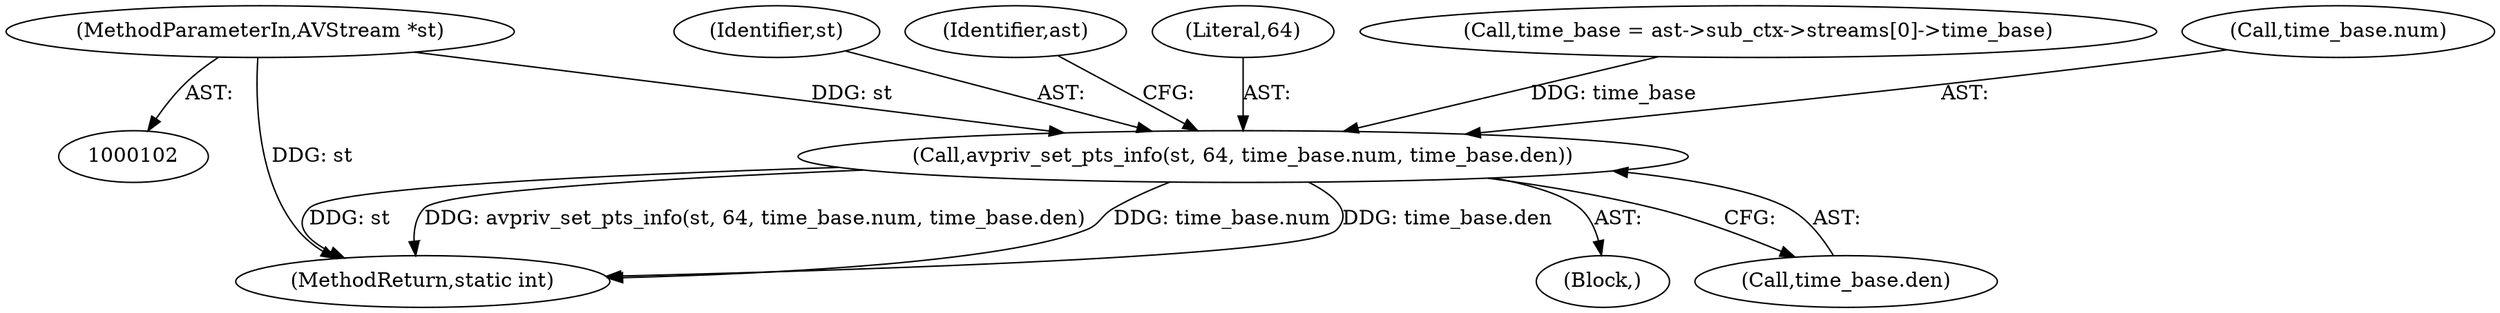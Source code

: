 digraph "0_FFmpeg_a5d849b149ca67ced2d271dc84db0bc95a548abb@pointer" {
"1000104" [label="(MethodParameterIn,AVStream *st)"];
"1000347" [label="(Call,avpriv_set_pts_info(st, 64, time_base.num, time_base.den))"];
"1000348" [label="(Identifier,st)"];
"1000358" [label="(Identifier,ast)"];
"1000104" [label="(MethodParameterIn,AVStream *st)"];
"1000382" [label="(MethodReturn,static int)"];
"1000349" [label="(Literal,64)"];
"1000305" [label="(Block,)"];
"1000336" [label="(Call,time_base = ast->sub_ctx->streams[0]->time_base)"];
"1000353" [label="(Call,time_base.den)"];
"1000347" [label="(Call,avpriv_set_pts_info(st, 64, time_base.num, time_base.den))"];
"1000350" [label="(Call,time_base.num)"];
"1000104" -> "1000102"  [label="AST: "];
"1000104" -> "1000382"  [label="DDG: st"];
"1000104" -> "1000347"  [label="DDG: st"];
"1000347" -> "1000305"  [label="AST: "];
"1000347" -> "1000353"  [label="CFG: "];
"1000348" -> "1000347"  [label="AST: "];
"1000349" -> "1000347"  [label="AST: "];
"1000350" -> "1000347"  [label="AST: "];
"1000353" -> "1000347"  [label="AST: "];
"1000358" -> "1000347"  [label="CFG: "];
"1000347" -> "1000382"  [label="DDG: time_base.den"];
"1000347" -> "1000382"  [label="DDG: st"];
"1000347" -> "1000382"  [label="DDG: avpriv_set_pts_info(st, 64, time_base.num, time_base.den)"];
"1000347" -> "1000382"  [label="DDG: time_base.num"];
"1000336" -> "1000347"  [label="DDG: time_base"];
}
